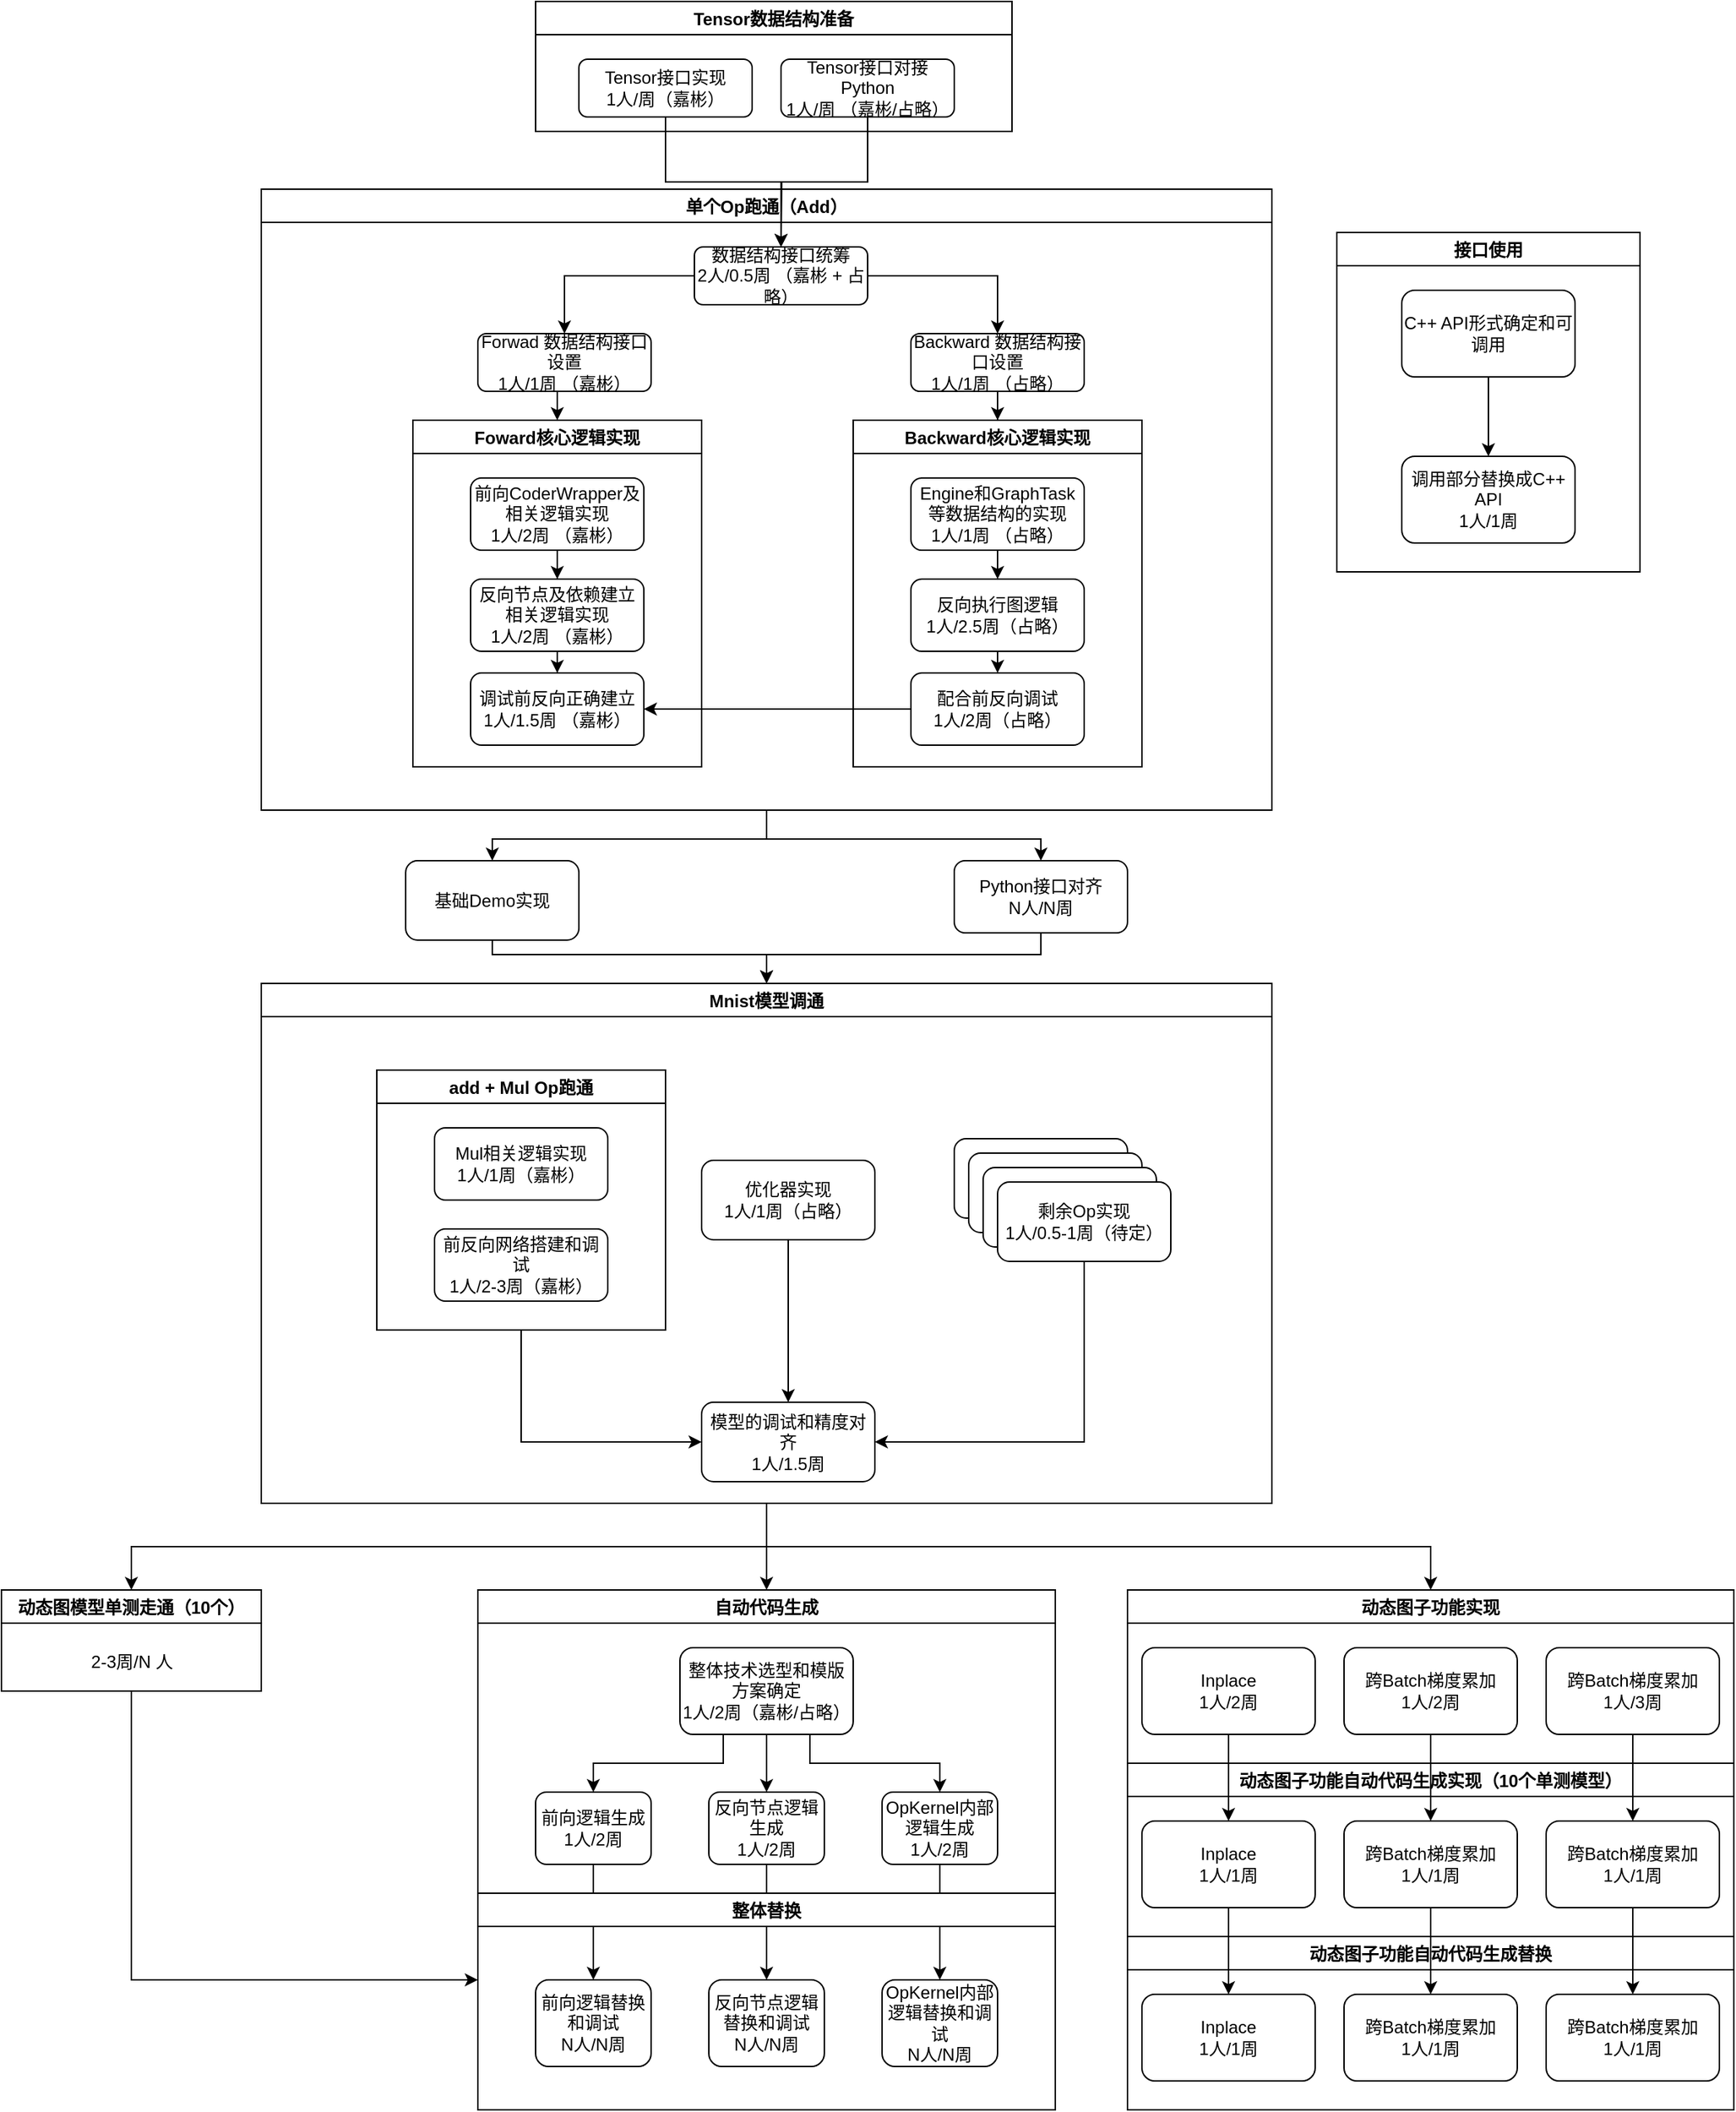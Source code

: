 <mxfile version="14.8.4" type="github">
  <diagram id="PKPSyh00vYMYrgo6uILV" name="Page-1">
    <mxGraphModel dx="4982" dy="1538" grid="1" gridSize="10" guides="1" tooltips="1" connect="1" arrows="1" fold="1" page="1" pageScale="1" pageWidth="850" pageHeight="1100" math="0" shadow="0">
      <root>
        <mxCell id="0" />
        <mxCell id="1" parent="0" />
        <mxCell id="nftYrO-vcs341OU6zmlx-16" value="Tensor数据结构准备" style="swimlane;" vertex="1" parent="1">
          <mxGeometry x="320" y="60" width="330" height="90" as="geometry" />
        </mxCell>
        <mxCell id="nftYrO-vcs341OU6zmlx-15" value="Tensor接口对接Python&lt;br&gt;1人/周 （嘉彬/占略）" style="rounded=1;whiteSpace=wrap;html=1;" vertex="1" parent="nftYrO-vcs341OU6zmlx-16">
          <mxGeometry x="170" y="40" width="120" height="40" as="geometry" />
        </mxCell>
        <mxCell id="nftYrO-vcs341OU6zmlx-14" value="Tensor接口实现&lt;br&gt;1人/周（嘉彬）" style="rounded=1;whiteSpace=wrap;html=1;" vertex="1" parent="nftYrO-vcs341OU6zmlx-16">
          <mxGeometry x="30" y="40" width="120" height="40" as="geometry" />
        </mxCell>
        <mxCell id="nftYrO-vcs341OU6zmlx-48" style="edgeStyle=orthogonalEdgeStyle;rounded=0;orthogonalLoop=1;jettySize=auto;html=1;exitX=0.5;exitY=1;exitDx=0;exitDy=0;" edge="1" parent="1" source="nftYrO-vcs341OU6zmlx-17" target="nftYrO-vcs341OU6zmlx-47">
          <mxGeometry relative="1" as="geometry" />
        </mxCell>
        <mxCell id="nftYrO-vcs341OU6zmlx-138" style="edgeStyle=orthogonalEdgeStyle;rounded=0;orthogonalLoop=1;jettySize=auto;html=1;exitX=0.5;exitY=1;exitDx=0;exitDy=0;entryX=0.5;entryY=0;entryDx=0;entryDy=0;" edge="1" parent="1" source="nftYrO-vcs341OU6zmlx-17" target="nftYrO-vcs341OU6zmlx-137">
          <mxGeometry relative="1" as="geometry" />
        </mxCell>
        <mxCell id="nftYrO-vcs341OU6zmlx-17" value="单个Op跑通（Add）" style="swimlane;" vertex="1" parent="1">
          <mxGeometry x="130" y="190" width="700" height="430" as="geometry" />
        </mxCell>
        <mxCell id="nftYrO-vcs341OU6zmlx-123" style="edgeStyle=orthogonalEdgeStyle;rounded=0;orthogonalLoop=1;jettySize=auto;html=1;exitX=0.5;exitY=1;exitDx=0;exitDy=0;entryX=0.5;entryY=0;entryDx=0;entryDy=0;" edge="1" parent="nftYrO-vcs341OU6zmlx-17" source="nftYrO-vcs341OU6zmlx-19" target="nftYrO-vcs341OU6zmlx-24">
          <mxGeometry relative="1" as="geometry" />
        </mxCell>
        <mxCell id="nftYrO-vcs341OU6zmlx-19" value="Forwad 数据结构接口设置&lt;br&gt;1人/1周 （嘉彬）" style="rounded=1;whiteSpace=wrap;html=1;" vertex="1" parent="nftYrO-vcs341OU6zmlx-17">
          <mxGeometry x="150" y="100" width="120" height="40" as="geometry" />
        </mxCell>
        <mxCell id="nftYrO-vcs341OU6zmlx-124" style="edgeStyle=orthogonalEdgeStyle;rounded=0;orthogonalLoop=1;jettySize=auto;html=1;exitX=0.5;exitY=1;exitDx=0;exitDy=0;" edge="1" parent="nftYrO-vcs341OU6zmlx-17" source="nftYrO-vcs341OU6zmlx-21" target="nftYrO-vcs341OU6zmlx-28">
          <mxGeometry relative="1" as="geometry" />
        </mxCell>
        <mxCell id="nftYrO-vcs341OU6zmlx-21" value="Backward 数据结构接口设置&lt;br&gt;1人/1周 （占略）" style="rounded=1;whiteSpace=wrap;html=1;" vertex="1" parent="nftYrO-vcs341OU6zmlx-17">
          <mxGeometry x="450" y="100" width="120" height="40" as="geometry" />
        </mxCell>
        <mxCell id="nftYrO-vcs341OU6zmlx-121" style="edgeStyle=orthogonalEdgeStyle;rounded=0;orthogonalLoop=1;jettySize=auto;html=1;exitX=0;exitY=0.5;exitDx=0;exitDy=0;entryX=0.5;entryY=0;entryDx=0;entryDy=0;" edge="1" parent="nftYrO-vcs341OU6zmlx-17" source="nftYrO-vcs341OU6zmlx-22" target="nftYrO-vcs341OU6zmlx-19">
          <mxGeometry relative="1" as="geometry" />
        </mxCell>
        <mxCell id="nftYrO-vcs341OU6zmlx-122" style="edgeStyle=orthogonalEdgeStyle;rounded=0;orthogonalLoop=1;jettySize=auto;html=1;exitX=1;exitY=0.5;exitDx=0;exitDy=0;" edge="1" parent="nftYrO-vcs341OU6zmlx-17" source="nftYrO-vcs341OU6zmlx-22" target="nftYrO-vcs341OU6zmlx-21">
          <mxGeometry relative="1" as="geometry" />
        </mxCell>
        <mxCell id="nftYrO-vcs341OU6zmlx-22" value="数据结构接口统筹&lt;br&gt;2人/0.5周 （嘉彬 + 占略）" style="rounded=1;whiteSpace=wrap;html=1;" vertex="1" parent="nftYrO-vcs341OU6zmlx-17">
          <mxGeometry x="300" y="40" width="120" height="40" as="geometry" />
        </mxCell>
        <mxCell id="nftYrO-vcs341OU6zmlx-24" value="Foward核心逻辑实现" style="swimlane;" vertex="1" parent="nftYrO-vcs341OU6zmlx-17">
          <mxGeometry x="105" y="160" width="200" height="240" as="geometry" />
        </mxCell>
        <mxCell id="nftYrO-vcs341OU6zmlx-125" style="edgeStyle=orthogonalEdgeStyle;rounded=0;orthogonalLoop=1;jettySize=auto;html=1;exitX=0.5;exitY=1;exitDx=0;exitDy=0;" edge="1" parent="nftYrO-vcs341OU6zmlx-24" source="nftYrO-vcs341OU6zmlx-25" target="nftYrO-vcs341OU6zmlx-26">
          <mxGeometry relative="1" as="geometry" />
        </mxCell>
        <mxCell id="nftYrO-vcs341OU6zmlx-25" value="前向CoderWrapper及相关逻辑实现&lt;br&gt;1人/2周 （嘉彬）" style="rounded=1;whiteSpace=wrap;html=1;" vertex="1" parent="nftYrO-vcs341OU6zmlx-24">
          <mxGeometry x="40" y="40" width="120" height="50" as="geometry" />
        </mxCell>
        <mxCell id="nftYrO-vcs341OU6zmlx-126" style="edgeStyle=orthogonalEdgeStyle;rounded=0;orthogonalLoop=1;jettySize=auto;html=1;exitX=0.5;exitY=1;exitDx=0;exitDy=0;" edge="1" parent="nftYrO-vcs341OU6zmlx-24" source="nftYrO-vcs341OU6zmlx-26" target="nftYrO-vcs341OU6zmlx-27">
          <mxGeometry relative="1" as="geometry" />
        </mxCell>
        <mxCell id="nftYrO-vcs341OU6zmlx-26" value="反向节点及依赖建立相关逻辑实现&lt;br&gt;1人/2周 （嘉彬）" style="rounded=1;whiteSpace=wrap;html=1;" vertex="1" parent="nftYrO-vcs341OU6zmlx-24">
          <mxGeometry x="40" y="110" width="120" height="50" as="geometry" />
        </mxCell>
        <mxCell id="nftYrO-vcs341OU6zmlx-27" value="调试前反向正确建立&lt;br&gt;1人/1.5周 （嘉彬）" style="rounded=1;whiteSpace=wrap;html=1;" vertex="1" parent="nftYrO-vcs341OU6zmlx-24">
          <mxGeometry x="40" y="175" width="120" height="50" as="geometry" />
        </mxCell>
        <mxCell id="nftYrO-vcs341OU6zmlx-28" value="Backward核心逻辑实现" style="swimlane;" vertex="1" parent="nftYrO-vcs341OU6zmlx-17">
          <mxGeometry x="410" y="160" width="200" height="240" as="geometry" />
        </mxCell>
        <mxCell id="nftYrO-vcs341OU6zmlx-127" style="edgeStyle=orthogonalEdgeStyle;rounded=0;orthogonalLoop=1;jettySize=auto;html=1;exitX=0.5;exitY=1;exitDx=0;exitDy=0;entryX=0.5;entryY=0;entryDx=0;entryDy=0;" edge="1" parent="nftYrO-vcs341OU6zmlx-28" source="nftYrO-vcs341OU6zmlx-29" target="nftYrO-vcs341OU6zmlx-30">
          <mxGeometry relative="1" as="geometry" />
        </mxCell>
        <mxCell id="nftYrO-vcs341OU6zmlx-29" value="Engine和GraphTask等数据结构的实现&lt;br&gt;1人/1周 （占略）" style="rounded=1;whiteSpace=wrap;html=1;" vertex="1" parent="nftYrO-vcs341OU6zmlx-28">
          <mxGeometry x="40" y="40" width="120" height="50" as="geometry" />
        </mxCell>
        <mxCell id="nftYrO-vcs341OU6zmlx-128" style="edgeStyle=orthogonalEdgeStyle;rounded=0;orthogonalLoop=1;jettySize=auto;html=1;exitX=0.5;exitY=1;exitDx=0;exitDy=0;entryX=0.5;entryY=0;entryDx=0;entryDy=0;" edge="1" parent="nftYrO-vcs341OU6zmlx-28" source="nftYrO-vcs341OU6zmlx-30" target="nftYrO-vcs341OU6zmlx-31">
          <mxGeometry relative="1" as="geometry" />
        </mxCell>
        <mxCell id="nftYrO-vcs341OU6zmlx-30" value="反向执行图逻辑&lt;br&gt;1人/2.5周（占略）" style="rounded=1;whiteSpace=wrap;html=1;" vertex="1" parent="nftYrO-vcs341OU6zmlx-28">
          <mxGeometry x="40" y="110" width="120" height="50" as="geometry" />
        </mxCell>
        <mxCell id="nftYrO-vcs341OU6zmlx-31" value="配合前反向调试&lt;br&gt;1人/2周（占略）" style="rounded=1;whiteSpace=wrap;html=1;" vertex="1" parent="nftYrO-vcs341OU6zmlx-28">
          <mxGeometry x="40" y="175" width="120" height="50" as="geometry" />
        </mxCell>
        <mxCell id="nftYrO-vcs341OU6zmlx-33" style="edgeStyle=orthogonalEdgeStyle;rounded=0;orthogonalLoop=1;jettySize=auto;html=1;exitX=0;exitY=0.5;exitDx=0;exitDy=0;entryX=1;entryY=0.5;entryDx=0;entryDy=0;" edge="1" parent="nftYrO-vcs341OU6zmlx-17" source="nftYrO-vcs341OU6zmlx-31" target="nftYrO-vcs341OU6zmlx-27">
          <mxGeometry relative="1" as="geometry" />
        </mxCell>
        <mxCell id="nftYrO-vcs341OU6zmlx-129" style="edgeStyle=orthogonalEdgeStyle;rounded=0;orthogonalLoop=1;jettySize=auto;html=1;exitX=0.5;exitY=1;exitDx=0;exitDy=0;entryX=0.5;entryY=0;entryDx=0;entryDy=0;" edge="1" parent="1" source="nftYrO-vcs341OU6zmlx-34" target="nftYrO-vcs341OU6zmlx-59">
          <mxGeometry relative="1" as="geometry" />
        </mxCell>
        <mxCell id="nftYrO-vcs341OU6zmlx-130" style="edgeStyle=orthogonalEdgeStyle;rounded=0;orthogonalLoop=1;jettySize=auto;html=1;exitX=0.5;exitY=1;exitDx=0;exitDy=0;entryX=0.5;entryY=0;entryDx=0;entryDy=0;" edge="1" parent="1" source="nftYrO-vcs341OU6zmlx-34" target="nftYrO-vcs341OU6zmlx-78">
          <mxGeometry relative="1" as="geometry" />
        </mxCell>
        <mxCell id="nftYrO-vcs341OU6zmlx-131" style="edgeStyle=orthogonalEdgeStyle;rounded=0;orthogonalLoop=1;jettySize=auto;html=1;exitX=0.5;exitY=1;exitDx=0;exitDy=0;entryX=0.5;entryY=0;entryDx=0;entryDy=0;" edge="1" parent="1" source="nftYrO-vcs341OU6zmlx-34" target="nftYrO-vcs341OU6zmlx-97">
          <mxGeometry relative="1" as="geometry" />
        </mxCell>
        <mxCell id="nftYrO-vcs341OU6zmlx-34" value="Mnist模型调通" style="swimlane;" vertex="1" parent="1">
          <mxGeometry x="130" y="740" width="700" height="360" as="geometry" />
        </mxCell>
        <mxCell id="nftYrO-vcs341OU6zmlx-55" style="edgeStyle=orthogonalEdgeStyle;rounded=0;orthogonalLoop=1;jettySize=auto;html=1;exitX=0.5;exitY=1;exitDx=0;exitDy=0;entryX=0;entryY=0.5;entryDx=0;entryDy=0;" edge="1" parent="nftYrO-vcs341OU6zmlx-34" source="nftYrO-vcs341OU6zmlx-38" target="nftYrO-vcs341OU6zmlx-54">
          <mxGeometry relative="1" as="geometry" />
        </mxCell>
        <mxCell id="nftYrO-vcs341OU6zmlx-38" value="add + Mul Op跑通" style="swimlane;" vertex="1" parent="nftYrO-vcs341OU6zmlx-34">
          <mxGeometry x="80" y="60" width="200" height="180" as="geometry" />
        </mxCell>
        <mxCell id="nftYrO-vcs341OU6zmlx-39" value="Mul相关逻辑实现&lt;br&gt;1人/1周（嘉彬）" style="rounded=1;whiteSpace=wrap;html=1;" vertex="1" parent="nftYrO-vcs341OU6zmlx-38">
          <mxGeometry x="40" y="40" width="120" height="50" as="geometry" />
        </mxCell>
        <mxCell id="nftYrO-vcs341OU6zmlx-40" value="前反向网络搭建和调试&lt;br&gt;1人/2-3周（嘉彬）" style="rounded=1;whiteSpace=wrap;html=1;" vertex="1" parent="nftYrO-vcs341OU6zmlx-38">
          <mxGeometry x="40" y="110" width="120" height="50" as="geometry" />
        </mxCell>
        <mxCell id="nftYrO-vcs341OU6zmlx-56" style="edgeStyle=orthogonalEdgeStyle;rounded=0;orthogonalLoop=1;jettySize=auto;html=1;exitX=0.5;exitY=1;exitDx=0;exitDy=0;entryX=0.5;entryY=0;entryDx=0;entryDy=0;" edge="1" parent="nftYrO-vcs341OU6zmlx-34" source="nftYrO-vcs341OU6zmlx-49" target="nftYrO-vcs341OU6zmlx-54">
          <mxGeometry relative="1" as="geometry" />
        </mxCell>
        <mxCell id="nftYrO-vcs341OU6zmlx-49" value="优化器实现&lt;br&gt;1人/1周（占略）" style="rounded=1;whiteSpace=wrap;html=1;" vertex="1" parent="nftYrO-vcs341OU6zmlx-34">
          <mxGeometry x="305" y="122.5" width="120" height="55" as="geometry" />
        </mxCell>
        <mxCell id="nftYrO-vcs341OU6zmlx-50" value="优化器实现&lt;br&gt;1人/1周（占略）" style="rounded=1;whiteSpace=wrap;html=1;" vertex="1" parent="nftYrO-vcs341OU6zmlx-34">
          <mxGeometry x="480" y="107.5" width="120" height="55" as="geometry" />
        </mxCell>
        <mxCell id="nftYrO-vcs341OU6zmlx-51" value="优化器实现&lt;br&gt;1人/1周（占略）" style="rounded=1;whiteSpace=wrap;html=1;" vertex="1" parent="nftYrO-vcs341OU6zmlx-34">
          <mxGeometry x="490" y="117.5" width="120" height="55" as="geometry" />
        </mxCell>
        <mxCell id="nftYrO-vcs341OU6zmlx-52" value="优化器实现&lt;br&gt;1人/1周（占略）" style="rounded=1;whiteSpace=wrap;html=1;" vertex="1" parent="nftYrO-vcs341OU6zmlx-34">
          <mxGeometry x="500" y="127.5" width="120" height="55" as="geometry" />
        </mxCell>
        <mxCell id="nftYrO-vcs341OU6zmlx-57" style="edgeStyle=orthogonalEdgeStyle;rounded=0;orthogonalLoop=1;jettySize=auto;html=1;exitX=0.5;exitY=1;exitDx=0;exitDy=0;entryX=1;entryY=0.5;entryDx=0;entryDy=0;" edge="1" parent="nftYrO-vcs341OU6zmlx-34" source="nftYrO-vcs341OU6zmlx-53" target="nftYrO-vcs341OU6zmlx-54">
          <mxGeometry relative="1" as="geometry" />
        </mxCell>
        <mxCell id="nftYrO-vcs341OU6zmlx-53" value="剩余Op实现&lt;br&gt;1人/0.5-1周（待定）" style="rounded=1;whiteSpace=wrap;html=1;" vertex="1" parent="nftYrO-vcs341OU6zmlx-34">
          <mxGeometry x="510" y="137.5" width="120" height="55" as="geometry" />
        </mxCell>
        <mxCell id="nftYrO-vcs341OU6zmlx-54" value="模型的调试和精度对齐&lt;br&gt;1人/1.5周" style="rounded=1;whiteSpace=wrap;html=1;" vertex="1" parent="nftYrO-vcs341OU6zmlx-34">
          <mxGeometry x="305" y="290" width="120" height="55" as="geometry" />
        </mxCell>
        <mxCell id="nftYrO-vcs341OU6zmlx-58" style="edgeStyle=orthogonalEdgeStyle;rounded=0;orthogonalLoop=1;jettySize=auto;html=1;exitX=0.5;exitY=1;exitDx=0;exitDy=0;" edge="1" parent="1" source="nftYrO-vcs341OU6zmlx-47" target="nftYrO-vcs341OU6zmlx-34">
          <mxGeometry relative="1" as="geometry">
            <Array as="points">
              <mxPoint x="480" y="720" />
            </Array>
          </mxGeometry>
        </mxCell>
        <mxCell id="nftYrO-vcs341OU6zmlx-47" value="基础Demo实现" style="rounded=1;whiteSpace=wrap;html=1;" vertex="1" parent="1">
          <mxGeometry x="230" y="655" width="120" height="55" as="geometry" />
        </mxCell>
        <mxCell id="nftYrO-vcs341OU6zmlx-95" style="edgeStyle=orthogonalEdgeStyle;rounded=0;orthogonalLoop=1;jettySize=auto;html=1;exitX=0.5;exitY=1;exitDx=0;exitDy=0;entryX=0;entryY=0.75;entryDx=0;entryDy=0;" edge="1" parent="1" source="nftYrO-vcs341OU6zmlx-59" target="nftYrO-vcs341OU6zmlx-78">
          <mxGeometry relative="1" as="geometry" />
        </mxCell>
        <mxCell id="nftYrO-vcs341OU6zmlx-59" value="动态图模型单测走通（10个）" style="swimlane;" vertex="1" parent="1">
          <mxGeometry x="-50" y="1160" width="180" height="70" as="geometry" />
        </mxCell>
        <mxCell id="nftYrO-vcs341OU6zmlx-75" value="2-3周/N 人" style="text;html=1;align=center;verticalAlign=middle;resizable=0;points=[];autosize=1;strokeColor=none;" vertex="1" parent="nftYrO-vcs341OU6zmlx-59">
          <mxGeometry x="55" y="40" width="70" height="20" as="geometry" />
        </mxCell>
        <mxCell id="nftYrO-vcs341OU6zmlx-78" value="自动代码生成" style="swimlane;" vertex="1" parent="1">
          <mxGeometry x="280" y="1160" width="400" height="360" as="geometry" />
        </mxCell>
        <mxCell id="nftYrO-vcs341OU6zmlx-86" style="edgeStyle=orthogonalEdgeStyle;rounded=0;orthogonalLoop=1;jettySize=auto;html=1;exitX=0.25;exitY=1;exitDx=0;exitDy=0;" edge="1" parent="nftYrO-vcs341OU6zmlx-78" source="nftYrO-vcs341OU6zmlx-80" target="nftYrO-vcs341OU6zmlx-83">
          <mxGeometry relative="1" as="geometry" />
        </mxCell>
        <mxCell id="nftYrO-vcs341OU6zmlx-87" style="edgeStyle=orthogonalEdgeStyle;rounded=0;orthogonalLoop=1;jettySize=auto;html=1;exitX=0.5;exitY=1;exitDx=0;exitDy=0;" edge="1" parent="nftYrO-vcs341OU6zmlx-78" source="nftYrO-vcs341OU6zmlx-80" target="nftYrO-vcs341OU6zmlx-84">
          <mxGeometry relative="1" as="geometry" />
        </mxCell>
        <mxCell id="nftYrO-vcs341OU6zmlx-88" style="edgeStyle=orthogonalEdgeStyle;rounded=0;orthogonalLoop=1;jettySize=auto;html=1;exitX=0.75;exitY=1;exitDx=0;exitDy=0;entryX=0.5;entryY=0;entryDx=0;entryDy=0;" edge="1" parent="nftYrO-vcs341OU6zmlx-78" source="nftYrO-vcs341OU6zmlx-80" target="nftYrO-vcs341OU6zmlx-85">
          <mxGeometry relative="1" as="geometry" />
        </mxCell>
        <mxCell id="nftYrO-vcs341OU6zmlx-80" value="整体技术选型和模版方案确定&lt;br&gt;1人/2周（嘉彬/占略）" style="rounded=1;whiteSpace=wrap;html=1;" vertex="1" parent="nftYrO-vcs341OU6zmlx-78">
          <mxGeometry x="140" y="40" width="120" height="60" as="geometry" />
        </mxCell>
        <mxCell id="nftYrO-vcs341OU6zmlx-92" style="edgeStyle=orthogonalEdgeStyle;rounded=0;orthogonalLoop=1;jettySize=auto;html=1;exitX=0.5;exitY=1;exitDx=0;exitDy=0;" edge="1" parent="nftYrO-vcs341OU6zmlx-78" source="nftYrO-vcs341OU6zmlx-83" target="nftYrO-vcs341OU6zmlx-89">
          <mxGeometry relative="1" as="geometry" />
        </mxCell>
        <mxCell id="nftYrO-vcs341OU6zmlx-83" value="前向逻辑生成&lt;br&gt;1人/2周" style="rounded=1;whiteSpace=wrap;html=1;" vertex="1" parent="nftYrO-vcs341OU6zmlx-78">
          <mxGeometry x="40" y="140" width="80" height="50" as="geometry" />
        </mxCell>
        <mxCell id="nftYrO-vcs341OU6zmlx-93" style="edgeStyle=orthogonalEdgeStyle;rounded=0;orthogonalLoop=1;jettySize=auto;html=1;exitX=0.5;exitY=1;exitDx=0;exitDy=0;entryX=0.5;entryY=0;entryDx=0;entryDy=0;" edge="1" parent="nftYrO-vcs341OU6zmlx-78" source="nftYrO-vcs341OU6zmlx-84" target="nftYrO-vcs341OU6zmlx-90">
          <mxGeometry relative="1" as="geometry" />
        </mxCell>
        <mxCell id="nftYrO-vcs341OU6zmlx-84" value="反向节点逻辑生成&lt;br&gt;1人/2周" style="rounded=1;whiteSpace=wrap;html=1;" vertex="1" parent="nftYrO-vcs341OU6zmlx-78">
          <mxGeometry x="160" y="140" width="80" height="50" as="geometry" />
        </mxCell>
        <mxCell id="nftYrO-vcs341OU6zmlx-94" style="edgeStyle=orthogonalEdgeStyle;rounded=0;orthogonalLoop=1;jettySize=auto;html=1;exitX=0.5;exitY=1;exitDx=0;exitDy=0;" edge="1" parent="nftYrO-vcs341OU6zmlx-78" source="nftYrO-vcs341OU6zmlx-85" target="nftYrO-vcs341OU6zmlx-91">
          <mxGeometry relative="1" as="geometry" />
        </mxCell>
        <mxCell id="nftYrO-vcs341OU6zmlx-85" value="OpKernel内部逻辑生成&lt;br&gt;1人/2周" style="rounded=1;whiteSpace=wrap;html=1;" vertex="1" parent="nftYrO-vcs341OU6zmlx-78">
          <mxGeometry x="280" y="140" width="80" height="50" as="geometry" />
        </mxCell>
        <mxCell id="nftYrO-vcs341OU6zmlx-96" value="整体替换" style="swimlane;" vertex="1" parent="nftYrO-vcs341OU6zmlx-78">
          <mxGeometry y="210" width="400" height="150" as="geometry" />
        </mxCell>
        <mxCell id="nftYrO-vcs341OU6zmlx-89" value="前向逻辑替换和调试&lt;br&gt;N人/N周" style="rounded=1;whiteSpace=wrap;html=1;" vertex="1" parent="nftYrO-vcs341OU6zmlx-96">
          <mxGeometry x="40" y="60" width="80" height="60" as="geometry" />
        </mxCell>
        <mxCell id="nftYrO-vcs341OU6zmlx-90" value="反向节点逻辑替换和调试&lt;br&gt;N人/N周" style="rounded=1;whiteSpace=wrap;html=1;" vertex="1" parent="nftYrO-vcs341OU6zmlx-96">
          <mxGeometry x="160" y="60" width="80" height="60" as="geometry" />
        </mxCell>
        <mxCell id="nftYrO-vcs341OU6zmlx-91" value="OpKernel内部逻辑替换和调试&lt;br&gt;N人/N周" style="rounded=1;whiteSpace=wrap;html=1;" vertex="1" parent="nftYrO-vcs341OU6zmlx-96">
          <mxGeometry x="280" y="60" width="80" height="60" as="geometry" />
        </mxCell>
        <mxCell id="nftYrO-vcs341OU6zmlx-97" value="动态图子功能实现" style="swimlane;" vertex="1" parent="1">
          <mxGeometry x="730" y="1160" width="420" height="120" as="geometry" />
        </mxCell>
        <mxCell id="nftYrO-vcs341OU6zmlx-101" value="跨Batch梯度累加&lt;br&gt;1人/2周" style="rounded=1;whiteSpace=wrap;html=1;" vertex="1" parent="nftYrO-vcs341OU6zmlx-97">
          <mxGeometry x="150" y="40" width="120" height="60" as="geometry" />
        </mxCell>
        <mxCell id="nftYrO-vcs341OU6zmlx-102" value="Inplace&lt;br&gt;1人/2周" style="rounded=1;whiteSpace=wrap;html=1;" vertex="1" parent="nftYrO-vcs341OU6zmlx-97">
          <mxGeometry x="10" y="40" width="120" height="60" as="geometry" />
        </mxCell>
        <mxCell id="nftYrO-vcs341OU6zmlx-103" value="跨Batch梯度累加&lt;br&gt;1人/3周" style="rounded=1;whiteSpace=wrap;html=1;" vertex="1" parent="nftYrO-vcs341OU6zmlx-97">
          <mxGeometry x="290" y="40" width="120" height="60" as="geometry" />
        </mxCell>
        <mxCell id="nftYrO-vcs341OU6zmlx-104" value="动态图子功能自动代码生成实现（10个单测模型）" style="swimlane;" vertex="1" parent="1">
          <mxGeometry x="730" y="1280" width="420" height="120" as="geometry" />
        </mxCell>
        <mxCell id="nftYrO-vcs341OU6zmlx-105" value="跨Batch梯度累加&lt;br&gt;1人/1周" style="rounded=1;whiteSpace=wrap;html=1;" vertex="1" parent="nftYrO-vcs341OU6zmlx-104">
          <mxGeometry x="150" y="40" width="120" height="60" as="geometry" />
        </mxCell>
        <mxCell id="nftYrO-vcs341OU6zmlx-106" value="Inplace&lt;br&gt;1人/1周" style="rounded=1;whiteSpace=wrap;html=1;" vertex="1" parent="nftYrO-vcs341OU6zmlx-104">
          <mxGeometry x="10" y="40" width="120" height="60" as="geometry" />
        </mxCell>
        <mxCell id="nftYrO-vcs341OU6zmlx-107" value="跨Batch梯度累加&lt;br&gt;1人/1周" style="rounded=1;whiteSpace=wrap;html=1;" vertex="1" parent="nftYrO-vcs341OU6zmlx-104">
          <mxGeometry x="290" y="40" width="120" height="60" as="geometry" />
        </mxCell>
        <mxCell id="nftYrO-vcs341OU6zmlx-108" value="动态图子功能自动代码生成替换" style="swimlane;" vertex="1" parent="1">
          <mxGeometry x="730" y="1400" width="420" height="120" as="geometry" />
        </mxCell>
        <mxCell id="nftYrO-vcs341OU6zmlx-109" value="跨Batch梯度累加&lt;br&gt;1人/1周" style="rounded=1;whiteSpace=wrap;html=1;" vertex="1" parent="nftYrO-vcs341OU6zmlx-108">
          <mxGeometry x="150" y="40" width="120" height="60" as="geometry" />
        </mxCell>
        <mxCell id="nftYrO-vcs341OU6zmlx-110" value="Inplace&lt;br&gt;1人/1周" style="rounded=1;whiteSpace=wrap;html=1;" vertex="1" parent="nftYrO-vcs341OU6zmlx-108">
          <mxGeometry x="10" y="40" width="120" height="60" as="geometry" />
        </mxCell>
        <mxCell id="nftYrO-vcs341OU6zmlx-111" value="跨Batch梯度累加&lt;br&gt;1人/1周" style="rounded=1;whiteSpace=wrap;html=1;" vertex="1" parent="nftYrO-vcs341OU6zmlx-108">
          <mxGeometry x="290" y="40" width="120" height="60" as="geometry" />
        </mxCell>
        <mxCell id="nftYrO-vcs341OU6zmlx-112" style="edgeStyle=orthogonalEdgeStyle;rounded=0;orthogonalLoop=1;jettySize=auto;html=1;exitX=0.5;exitY=1;exitDx=0;exitDy=0;entryX=0.5;entryY=0;entryDx=0;entryDy=0;" edge="1" parent="1" source="nftYrO-vcs341OU6zmlx-102" target="nftYrO-vcs341OU6zmlx-106">
          <mxGeometry relative="1" as="geometry" />
        </mxCell>
        <mxCell id="nftYrO-vcs341OU6zmlx-113" style="edgeStyle=orthogonalEdgeStyle;rounded=0;orthogonalLoop=1;jettySize=auto;html=1;exitX=0.5;exitY=1;exitDx=0;exitDy=0;entryX=0.5;entryY=0;entryDx=0;entryDy=0;" edge="1" parent="1" source="nftYrO-vcs341OU6zmlx-106" target="nftYrO-vcs341OU6zmlx-110">
          <mxGeometry relative="1" as="geometry" />
        </mxCell>
        <mxCell id="nftYrO-vcs341OU6zmlx-114" style="edgeStyle=orthogonalEdgeStyle;rounded=0;orthogonalLoop=1;jettySize=auto;html=1;exitX=0.5;exitY=1;exitDx=0;exitDy=0;entryX=0.5;entryY=0;entryDx=0;entryDy=0;" edge="1" parent="1" source="nftYrO-vcs341OU6zmlx-101" target="nftYrO-vcs341OU6zmlx-105">
          <mxGeometry relative="1" as="geometry" />
        </mxCell>
        <mxCell id="nftYrO-vcs341OU6zmlx-115" style="edgeStyle=orthogonalEdgeStyle;rounded=0;orthogonalLoop=1;jettySize=auto;html=1;exitX=0.5;exitY=1;exitDx=0;exitDy=0;entryX=0.5;entryY=0;entryDx=0;entryDy=0;" edge="1" parent="1" source="nftYrO-vcs341OU6zmlx-105" target="nftYrO-vcs341OU6zmlx-109">
          <mxGeometry relative="1" as="geometry" />
        </mxCell>
        <mxCell id="nftYrO-vcs341OU6zmlx-116" style="edgeStyle=orthogonalEdgeStyle;rounded=0;orthogonalLoop=1;jettySize=auto;html=1;exitX=0.5;exitY=1;exitDx=0;exitDy=0;entryX=0.5;entryY=0;entryDx=0;entryDy=0;" edge="1" parent="1" source="nftYrO-vcs341OU6zmlx-103" target="nftYrO-vcs341OU6zmlx-107">
          <mxGeometry relative="1" as="geometry" />
        </mxCell>
        <mxCell id="nftYrO-vcs341OU6zmlx-117" style="edgeStyle=orthogonalEdgeStyle;rounded=0;orthogonalLoop=1;jettySize=auto;html=1;exitX=0.5;exitY=1;exitDx=0;exitDy=0;entryX=0.5;entryY=0;entryDx=0;entryDy=0;" edge="1" parent="1" source="nftYrO-vcs341OU6zmlx-107" target="nftYrO-vcs341OU6zmlx-111">
          <mxGeometry relative="1" as="geometry" />
        </mxCell>
        <mxCell id="nftYrO-vcs341OU6zmlx-119" style="edgeStyle=orthogonalEdgeStyle;rounded=0;orthogonalLoop=1;jettySize=auto;html=1;exitX=0.5;exitY=1;exitDx=0;exitDy=0;entryX=0.5;entryY=0;entryDx=0;entryDy=0;" edge="1" parent="1" source="nftYrO-vcs341OU6zmlx-14" target="nftYrO-vcs341OU6zmlx-22">
          <mxGeometry relative="1" as="geometry" />
        </mxCell>
        <mxCell id="nftYrO-vcs341OU6zmlx-120" style="edgeStyle=orthogonalEdgeStyle;rounded=0;orthogonalLoop=1;jettySize=auto;html=1;exitX=0.5;exitY=1;exitDx=0;exitDy=0;" edge="1" parent="1" source="nftYrO-vcs341OU6zmlx-15">
          <mxGeometry relative="1" as="geometry">
            <mxPoint x="490" y="230" as="targetPoint" />
          </mxGeometry>
        </mxCell>
        <mxCell id="nftYrO-vcs341OU6zmlx-134" style="edgeStyle=orthogonalEdgeStyle;rounded=0;orthogonalLoop=1;jettySize=auto;html=1;exitX=0.5;exitY=1;exitDx=0;exitDy=0;" edge="1" parent="1" source="nftYrO-vcs341OU6zmlx-132" target="nftYrO-vcs341OU6zmlx-133">
          <mxGeometry relative="1" as="geometry" />
        </mxCell>
        <mxCell id="nftYrO-vcs341OU6zmlx-132" value="C++ API形式确定和可调用" style="rounded=1;whiteSpace=wrap;html=1;" vertex="1" parent="1">
          <mxGeometry x="920" y="260" width="120" height="60" as="geometry" />
        </mxCell>
        <mxCell id="nftYrO-vcs341OU6zmlx-133" value="调用部分替换成C++ API&lt;br&gt;1人/1周" style="rounded=1;whiteSpace=wrap;html=1;" vertex="1" parent="1">
          <mxGeometry x="920" y="375" width="120" height="60" as="geometry" />
        </mxCell>
        <mxCell id="nftYrO-vcs341OU6zmlx-135" value="接口使用" style="swimlane;" vertex="1" parent="1">
          <mxGeometry x="875" y="220" width="210" height="235" as="geometry" />
        </mxCell>
        <mxCell id="nftYrO-vcs341OU6zmlx-139" style="edgeStyle=orthogonalEdgeStyle;rounded=0;orthogonalLoop=1;jettySize=auto;html=1;exitX=0.5;exitY=1;exitDx=0;exitDy=0;entryX=0.5;entryY=0;entryDx=0;entryDy=0;" edge="1" parent="1" source="nftYrO-vcs341OU6zmlx-137" target="nftYrO-vcs341OU6zmlx-34">
          <mxGeometry relative="1" as="geometry">
            <Array as="points">
              <mxPoint x="670" y="720" />
              <mxPoint x="480" y="720" />
            </Array>
          </mxGeometry>
        </mxCell>
        <mxCell id="nftYrO-vcs341OU6zmlx-137" value="Python接口对齐&lt;br&gt;N人/N周" style="rounded=1;whiteSpace=wrap;html=1;" vertex="1" parent="1">
          <mxGeometry x="610" y="655" width="120" height="50" as="geometry" />
        </mxCell>
      </root>
    </mxGraphModel>
  </diagram>
</mxfile>
